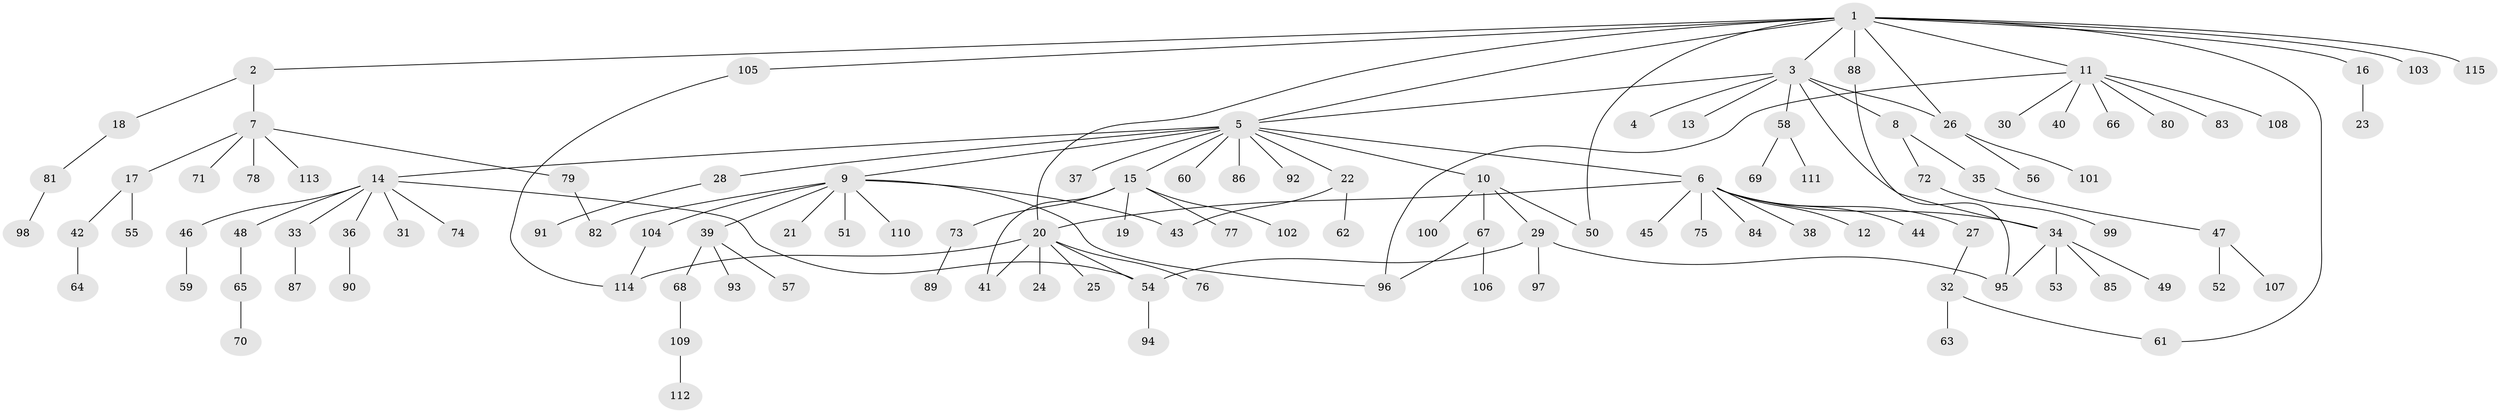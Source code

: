 // Generated by graph-tools (version 1.1) at 2025/11/02/27/25 16:11:14]
// undirected, 115 vertices, 131 edges
graph export_dot {
graph [start="1"]
  node [color=gray90,style=filled];
  1;
  2;
  3;
  4;
  5;
  6;
  7;
  8;
  9;
  10;
  11;
  12;
  13;
  14;
  15;
  16;
  17;
  18;
  19;
  20;
  21;
  22;
  23;
  24;
  25;
  26;
  27;
  28;
  29;
  30;
  31;
  32;
  33;
  34;
  35;
  36;
  37;
  38;
  39;
  40;
  41;
  42;
  43;
  44;
  45;
  46;
  47;
  48;
  49;
  50;
  51;
  52;
  53;
  54;
  55;
  56;
  57;
  58;
  59;
  60;
  61;
  62;
  63;
  64;
  65;
  66;
  67;
  68;
  69;
  70;
  71;
  72;
  73;
  74;
  75;
  76;
  77;
  78;
  79;
  80;
  81;
  82;
  83;
  84;
  85;
  86;
  87;
  88;
  89;
  90;
  91;
  92;
  93;
  94;
  95;
  96;
  97;
  98;
  99;
  100;
  101;
  102;
  103;
  104;
  105;
  106;
  107;
  108;
  109;
  110;
  111;
  112;
  113;
  114;
  115;
  1 -- 2;
  1 -- 3;
  1 -- 5;
  1 -- 11;
  1 -- 16;
  1 -- 20;
  1 -- 26;
  1 -- 50;
  1 -- 61;
  1 -- 88;
  1 -- 103;
  1 -- 105;
  1 -- 115;
  2 -- 7;
  2 -- 18;
  3 -- 4;
  3 -- 5;
  3 -- 8;
  3 -- 13;
  3 -- 26;
  3 -- 34;
  3 -- 58;
  5 -- 6;
  5 -- 9;
  5 -- 10;
  5 -- 14;
  5 -- 15;
  5 -- 22;
  5 -- 28;
  5 -- 37;
  5 -- 60;
  5 -- 86;
  5 -- 92;
  6 -- 12;
  6 -- 20;
  6 -- 27;
  6 -- 34;
  6 -- 38;
  6 -- 44;
  6 -- 45;
  6 -- 75;
  6 -- 84;
  7 -- 17;
  7 -- 71;
  7 -- 78;
  7 -- 79;
  7 -- 113;
  8 -- 35;
  8 -- 72;
  9 -- 21;
  9 -- 39;
  9 -- 43;
  9 -- 51;
  9 -- 82;
  9 -- 96;
  9 -- 104;
  9 -- 110;
  10 -- 29;
  10 -- 50;
  10 -- 67;
  10 -- 100;
  11 -- 30;
  11 -- 40;
  11 -- 66;
  11 -- 80;
  11 -- 83;
  11 -- 96;
  11 -- 108;
  14 -- 31;
  14 -- 33;
  14 -- 36;
  14 -- 46;
  14 -- 48;
  14 -- 54;
  14 -- 74;
  15 -- 19;
  15 -- 41;
  15 -- 73;
  15 -- 77;
  15 -- 102;
  16 -- 23;
  17 -- 42;
  17 -- 55;
  18 -- 81;
  20 -- 24;
  20 -- 25;
  20 -- 41;
  20 -- 54;
  20 -- 76;
  20 -- 114;
  22 -- 43;
  22 -- 62;
  26 -- 56;
  26 -- 101;
  27 -- 32;
  28 -- 91;
  29 -- 54;
  29 -- 95;
  29 -- 97;
  32 -- 61;
  32 -- 63;
  33 -- 87;
  34 -- 49;
  34 -- 53;
  34 -- 85;
  34 -- 95;
  35 -- 47;
  36 -- 90;
  39 -- 57;
  39 -- 68;
  39 -- 93;
  42 -- 64;
  46 -- 59;
  47 -- 52;
  47 -- 107;
  48 -- 65;
  54 -- 94;
  58 -- 69;
  58 -- 111;
  65 -- 70;
  67 -- 96;
  67 -- 106;
  68 -- 109;
  72 -- 99;
  73 -- 89;
  79 -- 82;
  81 -- 98;
  88 -- 95;
  104 -- 114;
  105 -- 114;
  109 -- 112;
}
